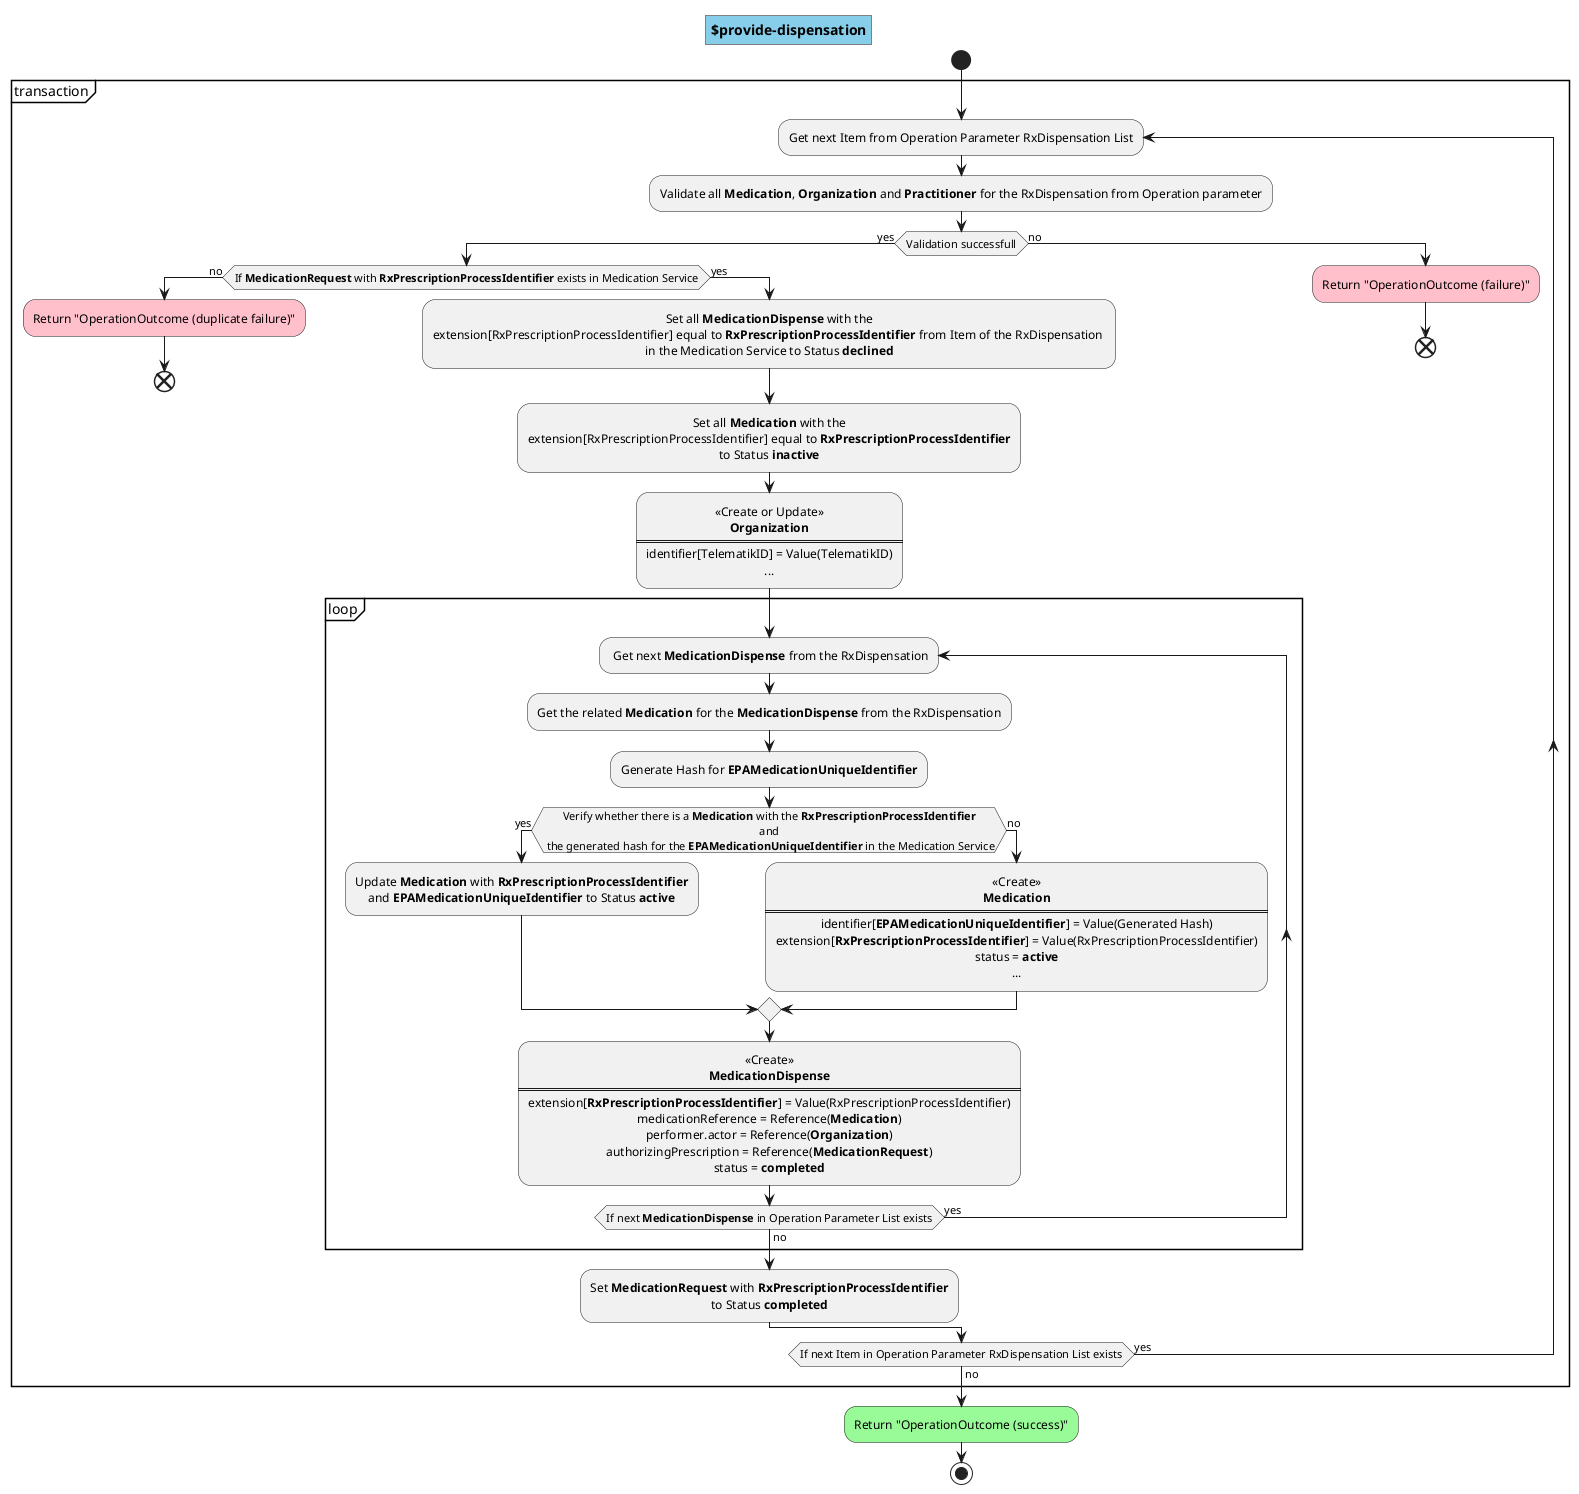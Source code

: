 @startuml operation.provide-dispensation
skinparam defaultTextAlignment center
skinparam title {
  backgroundColor SkyBlue
  borderColor Gray
} 
title $provide-dispensation

start
partition transaction {
  repeat:Get next Item from Operation Parameter RxDispensation List;
  
    :Validate all <b>Medication</b>, <b>Organization</b> and <b>Practitioner</b> for the RxDispensation from Operation parameter;
    
    if (Validation successfull) then (yes)
      
      if(If <b>MedicationRequest</b> with <b>RxPrescriptionProcessIdentifier</b> exists in Medication Service) then (no)
        
        #Pink:Return "OperationOutcome (duplicate failure)";
        end   
      
      else (yes)
        
        :Set all <b>MedicationDispense</b> with the 
        extension[RxPrescriptionProcessIdentifier] equal to <b>RxPrescriptionProcessIdentifier</b> from Item of the RxDispensation 
        in the Medication Service to Status <b>declined</b>;

        :Set all <b>Medication</b> with the 
        extension[RxPrescriptionProcessIdentifier] equal to <b>RxPrescriptionProcessIdentifier</b>
        to Status <b>inactive</b>;

        :<< Create or Update >> 
        <b>Organization</b>
        ====
        identifier[TelematikID] = Value(TelematikID)
        ...;

        partition loop {
          
          repeat: Get next <b>MedicationDispense</b> from the RxDispensation

          :Get the related <b>Medication</b> for the <b>MedicationDispense</b> from the RxDispensation;

          :Generate Hash for <b>EPAMedicationUniqueIdentifier</b>;
          
          If(Verify whether there is a <b>Medication</b> with the <b>RxPrescriptionProcessIdentifier</b>\nand\n the generated hash for the <b>EPAMedicationUniqueIdentifier</b> in the Medication Service) then (yes)
            
            :Update <b>Medication</b> with <b>RxPrescriptionProcessIdentifier</b>
            and <b>EPAMedicationUniqueIdentifier</b> to Status <b>active</b>;

          else (no)

            :<< Create >> 
            <b>Medication</b>
            ====
            identifier[<b>EPAMedicationUniqueIdentifier</b>] = Value(Generated Hash)
            extension[<b>RxPrescriptionProcessIdentifier</b>] = Value(RxPrescriptionProcessIdentifier)
            status = <b>active</b>
            ...;

          endif

          :<< Create >>
          <b>MedicationDispense</b>
          =====
          extension[<b>RxPrescriptionProcessIdentifier</b>] = Value(RxPrescriptionProcessIdentifier)
          medicationReference = Reference(<b>Medication</b>)
          performer.actor = Reference(<b>Organization</b>)
          authorizingPrescription = Reference(<b>MedicationRequest</b>)
          status = <b>completed</b>;

          repeat while (If next <b>MedicationDispense</b> in Operation Parameter List exists) is (yes) not (no)
        }
        
        :Set <b>MedicationRequest</b> with <b>RxPrescriptionProcessIdentifier</b> 
        to Status <b>completed</b>;
     
      endif

    else (no)
      
      #Pink:Return "OperationOutcome (failure)";
      end
    
    endif
  
  repeat while (If next Item in Operation Parameter RxDispensation List exists) is (yes) not (no)
}

#PaleGreen:Return "OperationOutcome (success)";
stop    
@enduml